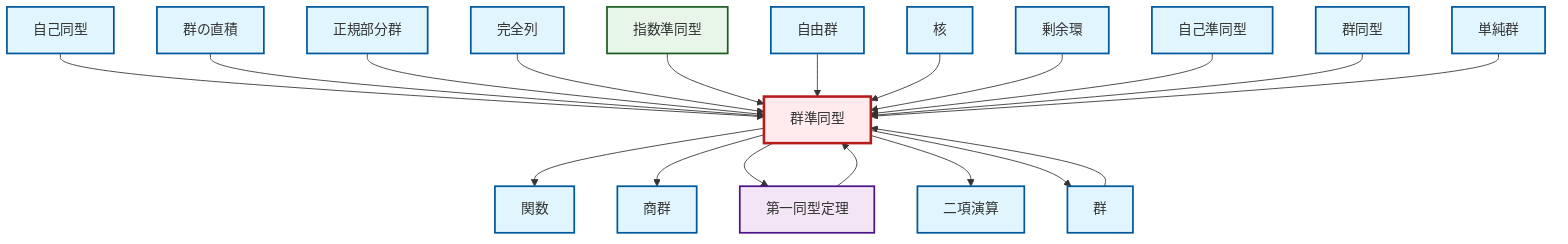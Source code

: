 graph TD
    classDef definition fill:#e1f5fe,stroke:#01579b,stroke-width:2px
    classDef theorem fill:#f3e5f5,stroke:#4a148c,stroke-width:2px
    classDef axiom fill:#fff3e0,stroke:#e65100,stroke-width:2px
    classDef example fill:#e8f5e9,stroke:#1b5e20,stroke-width:2px
    classDef current fill:#ffebee,stroke:#b71c1c,stroke-width:3px
    def-automorphism["自己同型"]:::definition
    thm-first-isomorphism["第一同型定理"]:::theorem
    def-binary-operation["二項演算"]:::definition
    def-homomorphism["群準同型"]:::definition
    def-quotient-ring["剰余環"]:::definition
    def-kernel["核"]:::definition
    def-group["群"]:::definition
    def-endomorphism["自己準同型"]:::definition
    def-free-group["自由群"]:::definition
    ex-exponential-homomorphism["指数準同型"]:::example
    def-isomorphism["群同型"]:::definition
    def-function["関数"]:::definition
    def-quotient-group["商群"]:::definition
    def-exact-sequence["完全列"]:::definition
    def-simple-group["単純群"]:::definition
    def-direct-product["群の直積"]:::definition
    def-normal-subgroup["正規部分群"]:::definition
    thm-first-isomorphism --> def-homomorphism
    def-automorphism --> def-homomorphism
    def-group --> def-homomorphism
    def-direct-product --> def-homomorphism
    def-normal-subgroup --> def-homomorphism
    def-exact-sequence --> def-homomorphism
    ex-exponential-homomorphism --> def-homomorphism
    def-free-group --> def-homomorphism
    def-kernel --> def-homomorphism
    def-homomorphism --> def-function
    def-homomorphism --> def-quotient-group
    def-quotient-ring --> def-homomorphism
    def-endomorphism --> def-homomorphism
    def-homomorphism --> thm-first-isomorphism
    def-isomorphism --> def-homomorphism
    def-simple-group --> def-homomorphism
    def-homomorphism --> def-binary-operation
    def-homomorphism --> def-group
    class def-homomorphism current